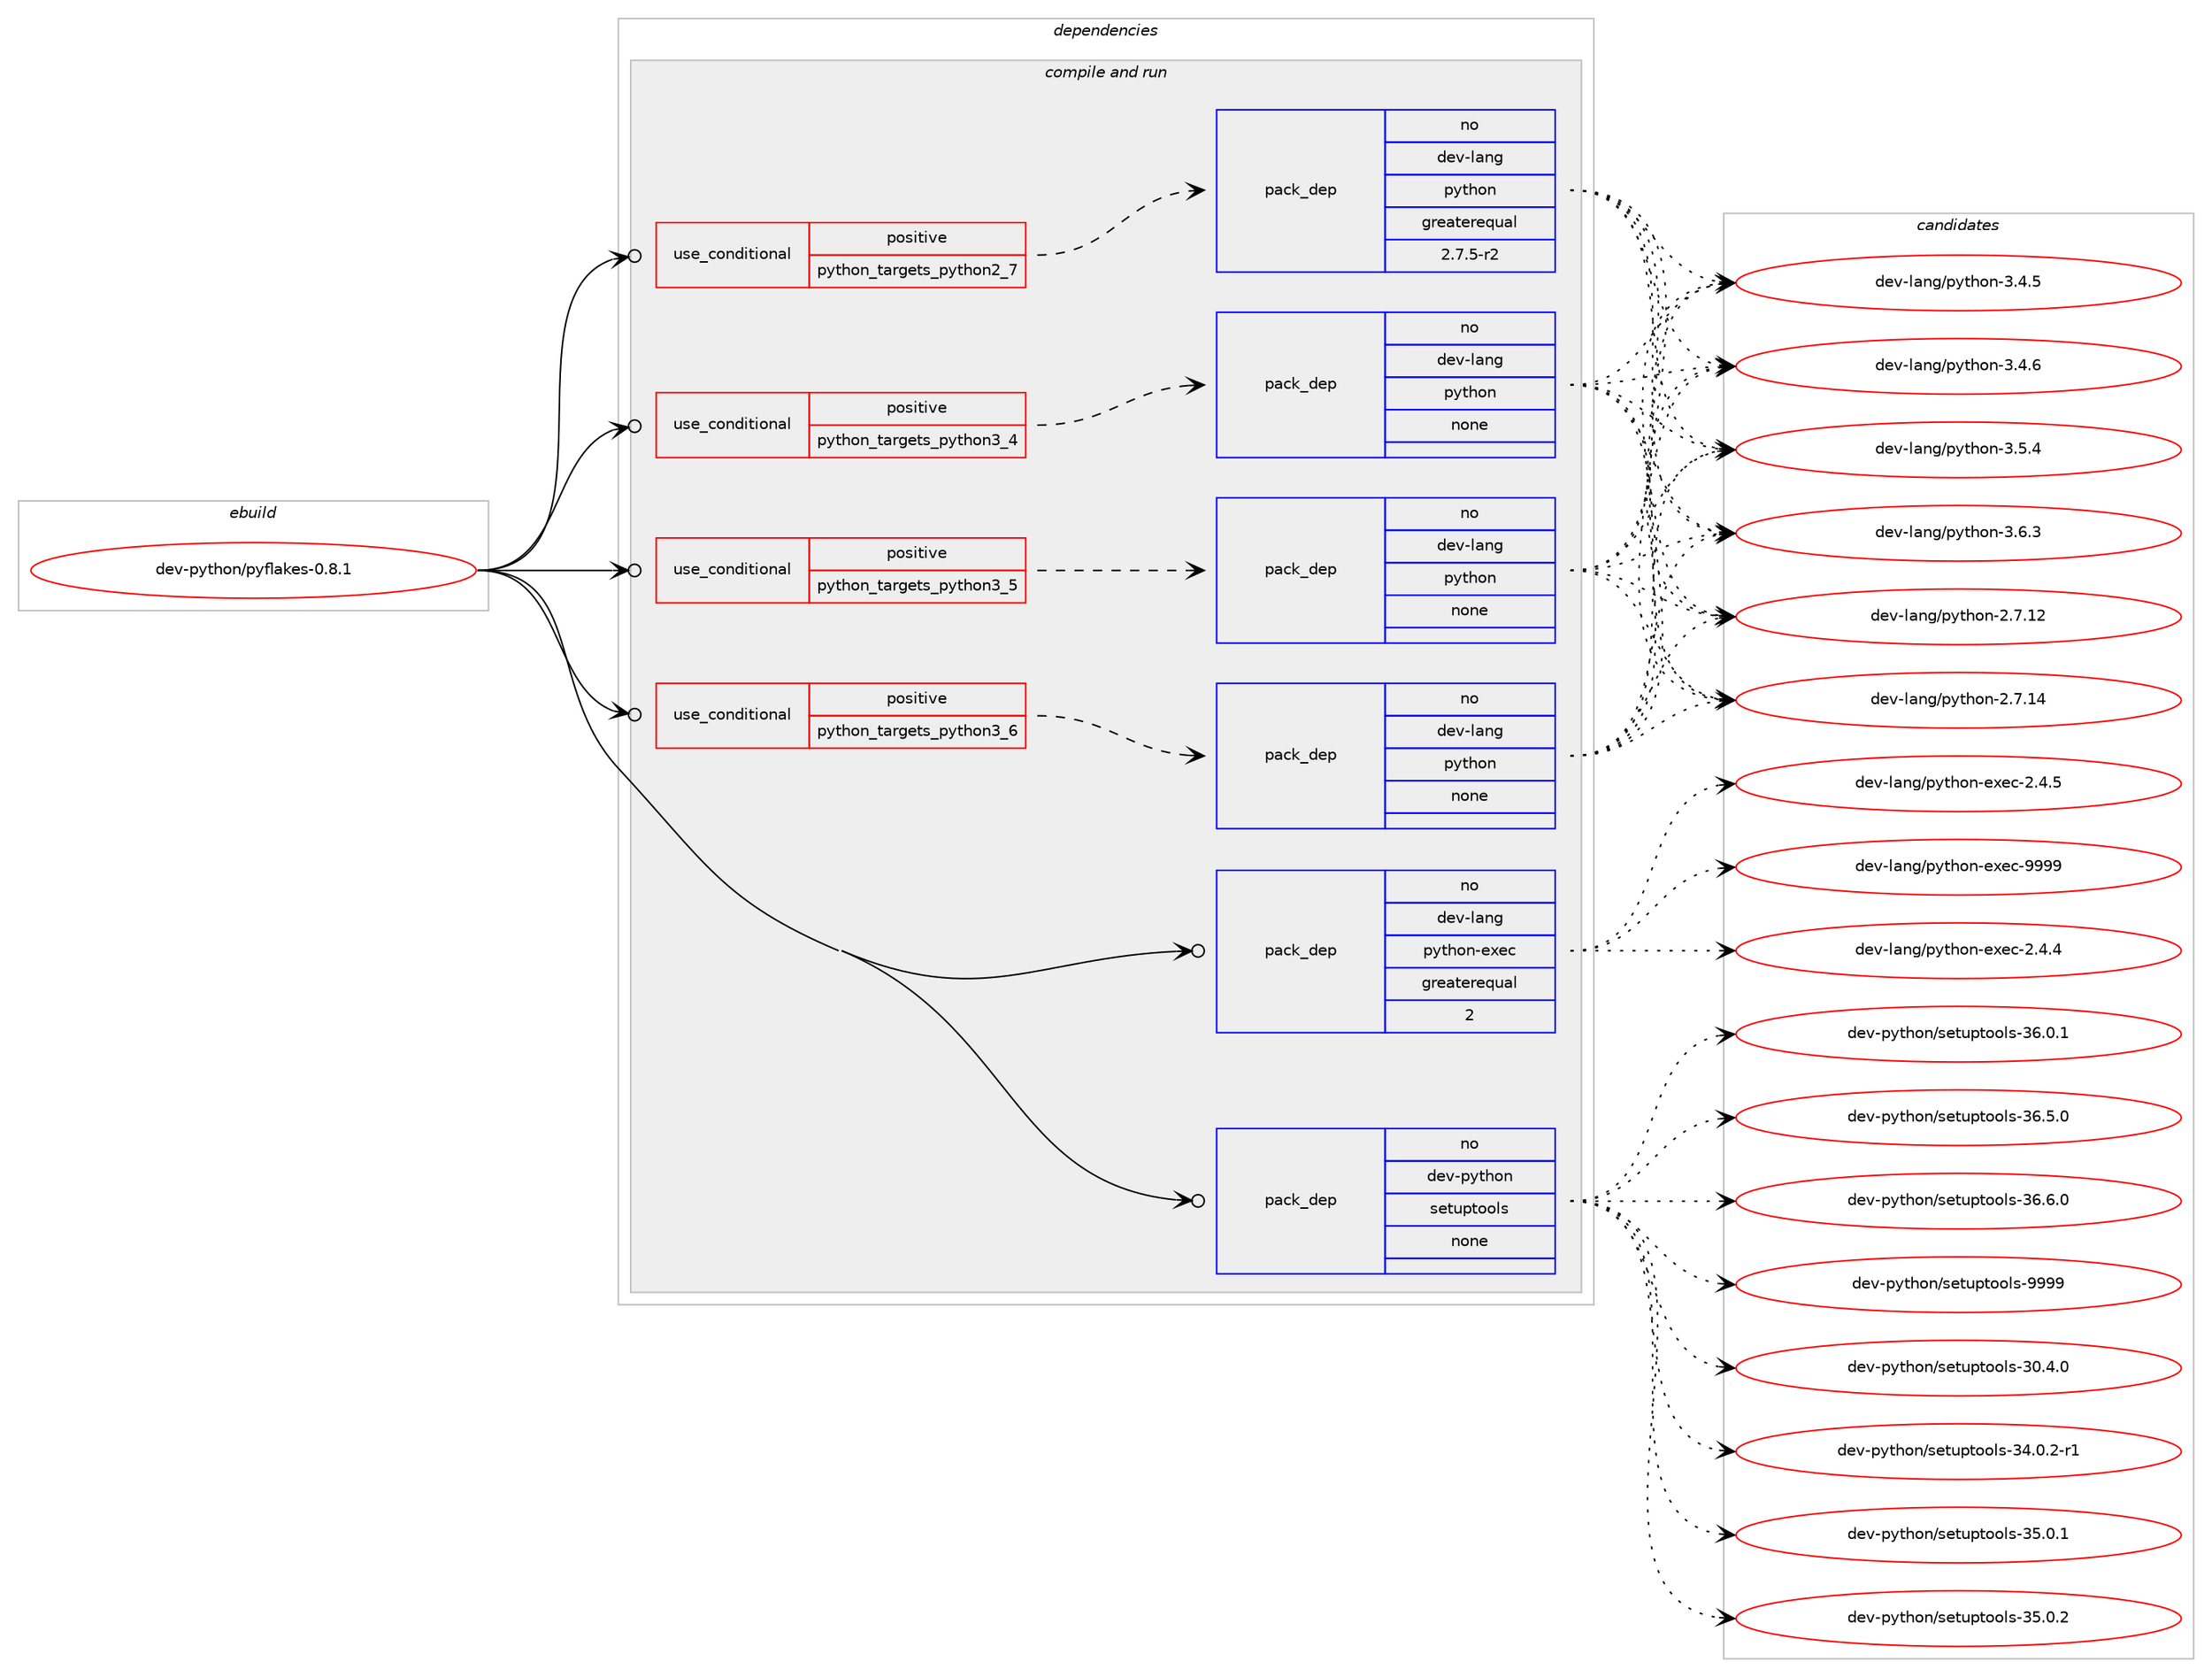 digraph prolog {

# *************
# Graph options
# *************

newrank=true;
concentrate=true;
compound=true;
graph [rankdir=LR,fontname=Helvetica,fontsize=10,ranksep=1.5];#, ranksep=2.5, nodesep=0.2];
edge  [arrowhead=vee];
node  [fontname=Helvetica,fontsize=10];

# **********
# The ebuild
# **********

subgraph cluster_leftcol {
color=gray;
rank=same;
label=<<i>ebuild</i>>;
id [label="dev-python/pyflakes-0.8.1", color=red, width=4, href="../dev-python/pyflakes-0.8.1.svg"];
}

# ****************
# The dependencies
# ****************

subgraph cluster_midcol {
color=gray;
label=<<i>dependencies</i>>;
subgraph cluster_compile {
fillcolor="#eeeeee";
style=filled;
label=<<i>compile</i>>;
}
subgraph cluster_compileandrun {
fillcolor="#eeeeee";
style=filled;
label=<<i>compile and run</i>>;
subgraph cond38323 {
dependency176088 [label=<<TABLE BORDER="0" CELLBORDER="1" CELLSPACING="0" CELLPADDING="4"><TR><TD ROWSPAN="3" CELLPADDING="10">use_conditional</TD></TR><TR><TD>positive</TD></TR><TR><TD>python_targets_python2_7</TD></TR></TABLE>>, shape=none, color=red];
subgraph pack133851 {
dependency176089 [label=<<TABLE BORDER="0" CELLBORDER="1" CELLSPACING="0" CELLPADDING="4" WIDTH="220"><TR><TD ROWSPAN="6" CELLPADDING="30">pack_dep</TD></TR><TR><TD WIDTH="110">no</TD></TR><TR><TD>dev-lang</TD></TR><TR><TD>python</TD></TR><TR><TD>greaterequal</TD></TR><TR><TD>2.7.5-r2</TD></TR></TABLE>>, shape=none, color=blue];
}
dependency176088:e -> dependency176089:w [weight=20,style="dashed",arrowhead="vee"];
}
id:e -> dependency176088:w [weight=20,style="solid",arrowhead="odotvee"];
subgraph cond38324 {
dependency176090 [label=<<TABLE BORDER="0" CELLBORDER="1" CELLSPACING="0" CELLPADDING="4"><TR><TD ROWSPAN="3" CELLPADDING="10">use_conditional</TD></TR><TR><TD>positive</TD></TR><TR><TD>python_targets_python3_4</TD></TR></TABLE>>, shape=none, color=red];
subgraph pack133852 {
dependency176091 [label=<<TABLE BORDER="0" CELLBORDER="1" CELLSPACING="0" CELLPADDING="4" WIDTH="220"><TR><TD ROWSPAN="6" CELLPADDING="30">pack_dep</TD></TR><TR><TD WIDTH="110">no</TD></TR><TR><TD>dev-lang</TD></TR><TR><TD>python</TD></TR><TR><TD>none</TD></TR><TR><TD></TD></TR></TABLE>>, shape=none, color=blue];
}
dependency176090:e -> dependency176091:w [weight=20,style="dashed",arrowhead="vee"];
}
id:e -> dependency176090:w [weight=20,style="solid",arrowhead="odotvee"];
subgraph cond38325 {
dependency176092 [label=<<TABLE BORDER="0" CELLBORDER="1" CELLSPACING="0" CELLPADDING="4"><TR><TD ROWSPAN="3" CELLPADDING="10">use_conditional</TD></TR><TR><TD>positive</TD></TR><TR><TD>python_targets_python3_5</TD></TR></TABLE>>, shape=none, color=red];
subgraph pack133853 {
dependency176093 [label=<<TABLE BORDER="0" CELLBORDER="1" CELLSPACING="0" CELLPADDING="4" WIDTH="220"><TR><TD ROWSPAN="6" CELLPADDING="30">pack_dep</TD></TR><TR><TD WIDTH="110">no</TD></TR><TR><TD>dev-lang</TD></TR><TR><TD>python</TD></TR><TR><TD>none</TD></TR><TR><TD></TD></TR></TABLE>>, shape=none, color=blue];
}
dependency176092:e -> dependency176093:w [weight=20,style="dashed",arrowhead="vee"];
}
id:e -> dependency176092:w [weight=20,style="solid",arrowhead="odotvee"];
subgraph cond38326 {
dependency176094 [label=<<TABLE BORDER="0" CELLBORDER="1" CELLSPACING="0" CELLPADDING="4"><TR><TD ROWSPAN="3" CELLPADDING="10">use_conditional</TD></TR><TR><TD>positive</TD></TR><TR><TD>python_targets_python3_6</TD></TR></TABLE>>, shape=none, color=red];
subgraph pack133854 {
dependency176095 [label=<<TABLE BORDER="0" CELLBORDER="1" CELLSPACING="0" CELLPADDING="4" WIDTH="220"><TR><TD ROWSPAN="6" CELLPADDING="30">pack_dep</TD></TR><TR><TD WIDTH="110">no</TD></TR><TR><TD>dev-lang</TD></TR><TR><TD>python</TD></TR><TR><TD>none</TD></TR><TR><TD></TD></TR></TABLE>>, shape=none, color=blue];
}
dependency176094:e -> dependency176095:w [weight=20,style="dashed",arrowhead="vee"];
}
id:e -> dependency176094:w [weight=20,style="solid",arrowhead="odotvee"];
subgraph pack133855 {
dependency176096 [label=<<TABLE BORDER="0" CELLBORDER="1" CELLSPACING="0" CELLPADDING="4" WIDTH="220"><TR><TD ROWSPAN="6" CELLPADDING="30">pack_dep</TD></TR><TR><TD WIDTH="110">no</TD></TR><TR><TD>dev-lang</TD></TR><TR><TD>python-exec</TD></TR><TR><TD>greaterequal</TD></TR><TR><TD>2</TD></TR></TABLE>>, shape=none, color=blue];
}
id:e -> dependency176096:w [weight=20,style="solid",arrowhead="odotvee"];
subgraph pack133856 {
dependency176097 [label=<<TABLE BORDER="0" CELLBORDER="1" CELLSPACING="0" CELLPADDING="4" WIDTH="220"><TR><TD ROWSPAN="6" CELLPADDING="30">pack_dep</TD></TR><TR><TD WIDTH="110">no</TD></TR><TR><TD>dev-python</TD></TR><TR><TD>setuptools</TD></TR><TR><TD>none</TD></TR><TR><TD></TD></TR></TABLE>>, shape=none, color=blue];
}
id:e -> dependency176097:w [weight=20,style="solid",arrowhead="odotvee"];
}
subgraph cluster_run {
fillcolor="#eeeeee";
style=filled;
label=<<i>run</i>>;
}
}

# **************
# The candidates
# **************

subgraph cluster_choices {
rank=same;
color=gray;
label=<<i>candidates</i>>;

subgraph choice133851 {
color=black;
nodesep=1;
choice10010111845108971101034711212111610411111045504655464950 [label="dev-lang/python-2.7.12", color=red, width=4,href="../dev-lang/python-2.7.12.svg"];
choice10010111845108971101034711212111610411111045504655464952 [label="dev-lang/python-2.7.14", color=red, width=4,href="../dev-lang/python-2.7.14.svg"];
choice100101118451089711010347112121116104111110455146524653 [label="dev-lang/python-3.4.5", color=red, width=4,href="../dev-lang/python-3.4.5.svg"];
choice100101118451089711010347112121116104111110455146524654 [label="dev-lang/python-3.4.6", color=red, width=4,href="../dev-lang/python-3.4.6.svg"];
choice100101118451089711010347112121116104111110455146534652 [label="dev-lang/python-3.5.4", color=red, width=4,href="../dev-lang/python-3.5.4.svg"];
choice100101118451089711010347112121116104111110455146544651 [label="dev-lang/python-3.6.3", color=red, width=4,href="../dev-lang/python-3.6.3.svg"];
dependency176089:e -> choice10010111845108971101034711212111610411111045504655464950:w [style=dotted,weight="100"];
dependency176089:e -> choice10010111845108971101034711212111610411111045504655464952:w [style=dotted,weight="100"];
dependency176089:e -> choice100101118451089711010347112121116104111110455146524653:w [style=dotted,weight="100"];
dependency176089:e -> choice100101118451089711010347112121116104111110455146524654:w [style=dotted,weight="100"];
dependency176089:e -> choice100101118451089711010347112121116104111110455146534652:w [style=dotted,weight="100"];
dependency176089:e -> choice100101118451089711010347112121116104111110455146544651:w [style=dotted,weight="100"];
}
subgraph choice133852 {
color=black;
nodesep=1;
choice10010111845108971101034711212111610411111045504655464950 [label="dev-lang/python-2.7.12", color=red, width=4,href="../dev-lang/python-2.7.12.svg"];
choice10010111845108971101034711212111610411111045504655464952 [label="dev-lang/python-2.7.14", color=red, width=4,href="../dev-lang/python-2.7.14.svg"];
choice100101118451089711010347112121116104111110455146524653 [label="dev-lang/python-3.4.5", color=red, width=4,href="../dev-lang/python-3.4.5.svg"];
choice100101118451089711010347112121116104111110455146524654 [label="dev-lang/python-3.4.6", color=red, width=4,href="../dev-lang/python-3.4.6.svg"];
choice100101118451089711010347112121116104111110455146534652 [label="dev-lang/python-3.5.4", color=red, width=4,href="../dev-lang/python-3.5.4.svg"];
choice100101118451089711010347112121116104111110455146544651 [label="dev-lang/python-3.6.3", color=red, width=4,href="../dev-lang/python-3.6.3.svg"];
dependency176091:e -> choice10010111845108971101034711212111610411111045504655464950:w [style=dotted,weight="100"];
dependency176091:e -> choice10010111845108971101034711212111610411111045504655464952:w [style=dotted,weight="100"];
dependency176091:e -> choice100101118451089711010347112121116104111110455146524653:w [style=dotted,weight="100"];
dependency176091:e -> choice100101118451089711010347112121116104111110455146524654:w [style=dotted,weight="100"];
dependency176091:e -> choice100101118451089711010347112121116104111110455146534652:w [style=dotted,weight="100"];
dependency176091:e -> choice100101118451089711010347112121116104111110455146544651:w [style=dotted,weight="100"];
}
subgraph choice133853 {
color=black;
nodesep=1;
choice10010111845108971101034711212111610411111045504655464950 [label="dev-lang/python-2.7.12", color=red, width=4,href="../dev-lang/python-2.7.12.svg"];
choice10010111845108971101034711212111610411111045504655464952 [label="dev-lang/python-2.7.14", color=red, width=4,href="../dev-lang/python-2.7.14.svg"];
choice100101118451089711010347112121116104111110455146524653 [label="dev-lang/python-3.4.5", color=red, width=4,href="../dev-lang/python-3.4.5.svg"];
choice100101118451089711010347112121116104111110455146524654 [label="dev-lang/python-3.4.6", color=red, width=4,href="../dev-lang/python-3.4.6.svg"];
choice100101118451089711010347112121116104111110455146534652 [label="dev-lang/python-3.5.4", color=red, width=4,href="../dev-lang/python-3.5.4.svg"];
choice100101118451089711010347112121116104111110455146544651 [label="dev-lang/python-3.6.3", color=red, width=4,href="../dev-lang/python-3.6.3.svg"];
dependency176093:e -> choice10010111845108971101034711212111610411111045504655464950:w [style=dotted,weight="100"];
dependency176093:e -> choice10010111845108971101034711212111610411111045504655464952:w [style=dotted,weight="100"];
dependency176093:e -> choice100101118451089711010347112121116104111110455146524653:w [style=dotted,weight="100"];
dependency176093:e -> choice100101118451089711010347112121116104111110455146524654:w [style=dotted,weight="100"];
dependency176093:e -> choice100101118451089711010347112121116104111110455146534652:w [style=dotted,weight="100"];
dependency176093:e -> choice100101118451089711010347112121116104111110455146544651:w [style=dotted,weight="100"];
}
subgraph choice133854 {
color=black;
nodesep=1;
choice10010111845108971101034711212111610411111045504655464950 [label="dev-lang/python-2.7.12", color=red, width=4,href="../dev-lang/python-2.7.12.svg"];
choice10010111845108971101034711212111610411111045504655464952 [label="dev-lang/python-2.7.14", color=red, width=4,href="../dev-lang/python-2.7.14.svg"];
choice100101118451089711010347112121116104111110455146524653 [label="dev-lang/python-3.4.5", color=red, width=4,href="../dev-lang/python-3.4.5.svg"];
choice100101118451089711010347112121116104111110455146524654 [label="dev-lang/python-3.4.6", color=red, width=4,href="../dev-lang/python-3.4.6.svg"];
choice100101118451089711010347112121116104111110455146534652 [label="dev-lang/python-3.5.4", color=red, width=4,href="../dev-lang/python-3.5.4.svg"];
choice100101118451089711010347112121116104111110455146544651 [label="dev-lang/python-3.6.3", color=red, width=4,href="../dev-lang/python-3.6.3.svg"];
dependency176095:e -> choice10010111845108971101034711212111610411111045504655464950:w [style=dotted,weight="100"];
dependency176095:e -> choice10010111845108971101034711212111610411111045504655464952:w [style=dotted,weight="100"];
dependency176095:e -> choice100101118451089711010347112121116104111110455146524653:w [style=dotted,weight="100"];
dependency176095:e -> choice100101118451089711010347112121116104111110455146524654:w [style=dotted,weight="100"];
dependency176095:e -> choice100101118451089711010347112121116104111110455146534652:w [style=dotted,weight="100"];
dependency176095:e -> choice100101118451089711010347112121116104111110455146544651:w [style=dotted,weight="100"];
}
subgraph choice133855 {
color=black;
nodesep=1;
choice1001011184510897110103471121211161041111104510112010199455046524652 [label="dev-lang/python-exec-2.4.4", color=red, width=4,href="../dev-lang/python-exec-2.4.4.svg"];
choice1001011184510897110103471121211161041111104510112010199455046524653 [label="dev-lang/python-exec-2.4.5", color=red, width=4,href="../dev-lang/python-exec-2.4.5.svg"];
choice10010111845108971101034711212111610411111045101120101994557575757 [label="dev-lang/python-exec-9999", color=red, width=4,href="../dev-lang/python-exec-9999.svg"];
dependency176096:e -> choice1001011184510897110103471121211161041111104510112010199455046524652:w [style=dotted,weight="100"];
dependency176096:e -> choice1001011184510897110103471121211161041111104510112010199455046524653:w [style=dotted,weight="100"];
dependency176096:e -> choice10010111845108971101034711212111610411111045101120101994557575757:w [style=dotted,weight="100"];
}
subgraph choice133856 {
color=black;
nodesep=1;
choice100101118451121211161041111104711510111611711211611111110811545514846524648 [label="dev-python/setuptools-30.4.0", color=red, width=4,href="../dev-python/setuptools-30.4.0.svg"];
choice1001011184511212111610411111047115101116117112116111111108115455152464846504511449 [label="dev-python/setuptools-34.0.2-r1", color=red, width=4,href="../dev-python/setuptools-34.0.2-r1.svg"];
choice100101118451121211161041111104711510111611711211611111110811545515346484649 [label="dev-python/setuptools-35.0.1", color=red, width=4,href="../dev-python/setuptools-35.0.1.svg"];
choice100101118451121211161041111104711510111611711211611111110811545515346484650 [label="dev-python/setuptools-35.0.2", color=red, width=4,href="../dev-python/setuptools-35.0.2.svg"];
choice100101118451121211161041111104711510111611711211611111110811545515446484649 [label="dev-python/setuptools-36.0.1", color=red, width=4,href="../dev-python/setuptools-36.0.1.svg"];
choice100101118451121211161041111104711510111611711211611111110811545515446534648 [label="dev-python/setuptools-36.5.0", color=red, width=4,href="../dev-python/setuptools-36.5.0.svg"];
choice100101118451121211161041111104711510111611711211611111110811545515446544648 [label="dev-python/setuptools-36.6.0", color=red, width=4,href="../dev-python/setuptools-36.6.0.svg"];
choice10010111845112121116104111110471151011161171121161111111081154557575757 [label="dev-python/setuptools-9999", color=red, width=4,href="../dev-python/setuptools-9999.svg"];
dependency176097:e -> choice100101118451121211161041111104711510111611711211611111110811545514846524648:w [style=dotted,weight="100"];
dependency176097:e -> choice1001011184511212111610411111047115101116117112116111111108115455152464846504511449:w [style=dotted,weight="100"];
dependency176097:e -> choice100101118451121211161041111104711510111611711211611111110811545515346484649:w [style=dotted,weight="100"];
dependency176097:e -> choice100101118451121211161041111104711510111611711211611111110811545515346484650:w [style=dotted,weight="100"];
dependency176097:e -> choice100101118451121211161041111104711510111611711211611111110811545515446484649:w [style=dotted,weight="100"];
dependency176097:e -> choice100101118451121211161041111104711510111611711211611111110811545515446534648:w [style=dotted,weight="100"];
dependency176097:e -> choice100101118451121211161041111104711510111611711211611111110811545515446544648:w [style=dotted,weight="100"];
dependency176097:e -> choice10010111845112121116104111110471151011161171121161111111081154557575757:w [style=dotted,weight="100"];
}
}

}
